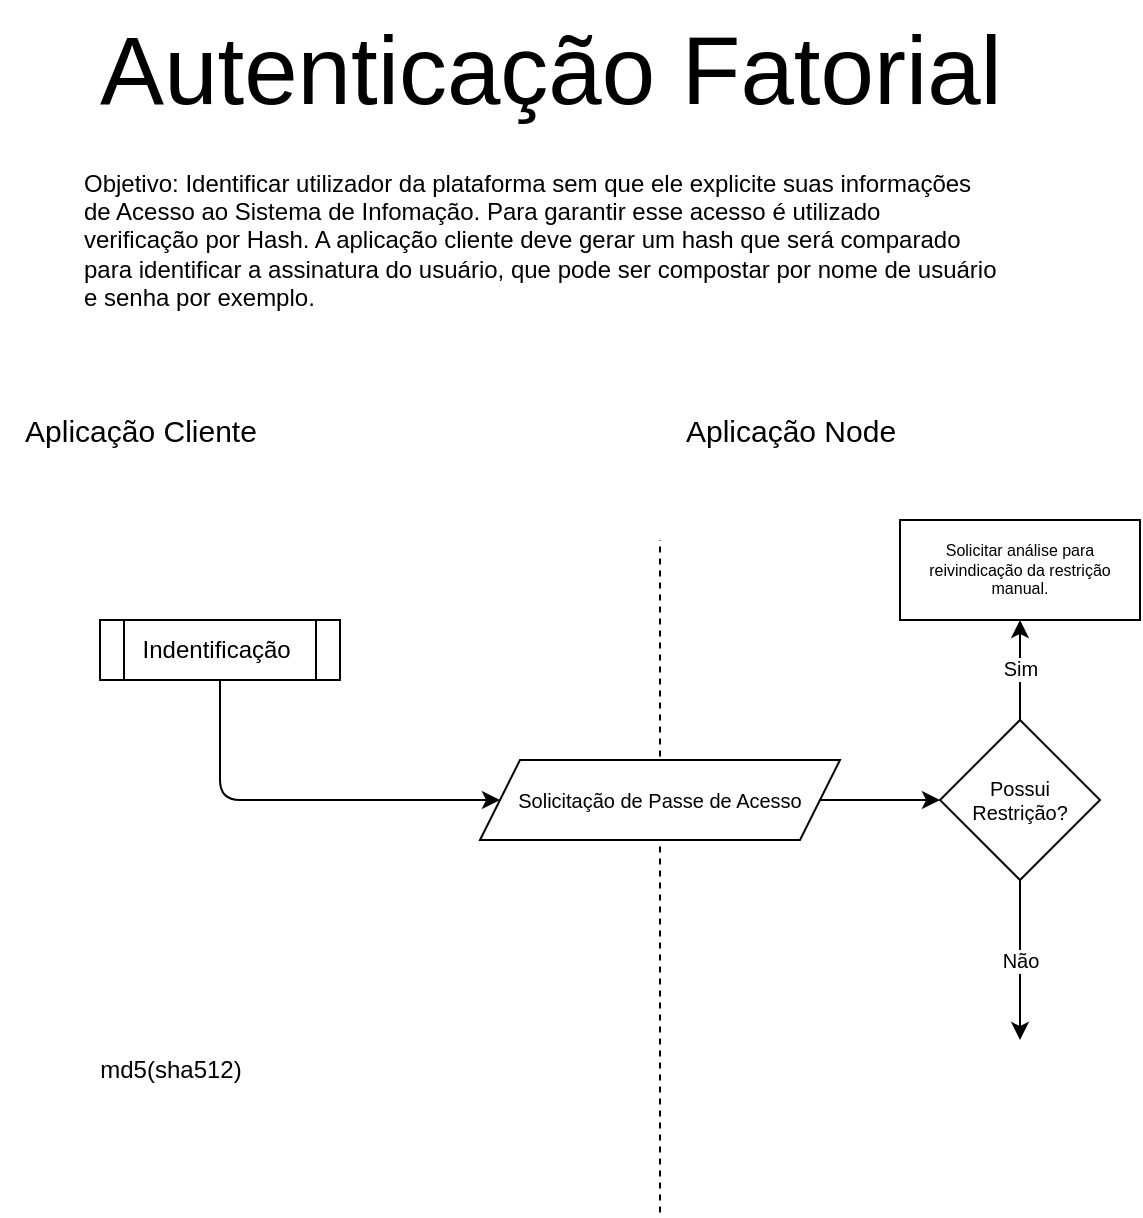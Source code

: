 <mxfile>
    <diagram id="JwhCT-xoMl8vaUEbCUPP" name="Page-1">
        <mxGraphModel dx="798" dy="455" grid="1" gridSize="10" guides="1" tooltips="1" connect="1" arrows="1" fold="1" page="1" pageScale="1" pageWidth="850" pageHeight="1100" math="0" shadow="0">
            <root>
                <mxCell id="0"/>
                <mxCell id="1" parent="0"/>
                <mxCell id="2" value="Autenticação Fatorial" style="text;html=1;align=center;verticalAlign=middle;resizable=0;points=[];autosize=1;strokeColor=none;fillColor=none;fontSize=48;" parent="1" vertex="1">
                    <mxGeometry x="40" y="40" width="470" height="70" as="geometry"/>
                </mxCell>
                <mxCell id="3" value="Aplicação Cliente" style="text;html=1;align=center;verticalAlign=middle;resizable=0;points=[];autosize=1;strokeColor=none;fillColor=none;fontSize=15;" parent="1" vertex="1">
                    <mxGeometry y="240" width="140" height="30" as="geometry"/>
                </mxCell>
                <mxCell id="4" value="Aplicação Node&lt;br&gt;" style="text;html=1;align=center;verticalAlign=middle;resizable=0;points=[];autosize=1;strokeColor=none;fillColor=none;fontSize=15;" parent="1" vertex="1">
                    <mxGeometry x="330" y="240" width="130" height="30" as="geometry"/>
                </mxCell>
                <mxCell id="5" value="md5(sha512)" style="text;html=1;align=center;verticalAlign=middle;resizable=0;points=[];autosize=1;strokeColor=none;fillColor=none;fontSize=12;" parent="1" vertex="1">
                    <mxGeometry x="40" y="560" width="90" height="30" as="geometry"/>
                </mxCell>
                <mxCell id="7" value="&lt;span style=&quot;&quot;&gt;Objetivo: Identificar utilizador da plataforma sem que ele explicite suas informações de Acesso ao Sistema de Infomação. Para garantir esse acesso é utilizado verificação por Hash. A aplicação cliente deve gerar um hash que será comparado para identificar a assinatura do usuário, que pode ser compostar por nome de usuário e senha por exemplo.&amp;nbsp;&lt;/span&gt;" style="text;html=1;strokeColor=none;fillColor=none;align=left;verticalAlign=middle;whiteSpace=wrap;rounded=0;" vertex="1" parent="1">
                    <mxGeometry x="40" y="130" width="460" height="60" as="geometry"/>
                </mxCell>
                <mxCell id="8" value="" style="endArrow=none;dashed=1;html=1;fontSize=12;" edge="1" parent="1">
                    <mxGeometry width="50" height="50" relative="1" as="geometry">
                        <mxPoint x="330" y="646.207" as="sourcePoint"/>
                        <mxPoint x="330" y="310" as="targetPoint"/>
                    </mxGeometry>
                </mxCell>
                <mxCell id="11" style="edgeStyle=none;html=1;exitX=0.5;exitY=1;exitDx=0;exitDy=0;entryX=0;entryY=0.5;entryDx=0;entryDy=0;fontSize=12;" edge="1" parent="1" source="9" target="10">
                    <mxGeometry relative="1" as="geometry">
                        <Array as="points">
                            <mxPoint x="110" y="440"/>
                        </Array>
                    </mxGeometry>
                </mxCell>
                <mxCell id="9" value="Indentificação&amp;nbsp;" style="shape=process;whiteSpace=wrap;html=1;backgroundOutline=1;fontSize=12;" vertex="1" parent="1">
                    <mxGeometry x="50" y="350" width="120" height="30" as="geometry"/>
                </mxCell>
                <mxCell id="12" style="edgeStyle=none;html=1;exitX=1;exitY=0.5;exitDx=0;exitDy=0;fontSize=10;entryX=0;entryY=0.5;entryDx=0;entryDy=0;" edge="1" parent="1" source="10" target="13">
                    <mxGeometry relative="1" as="geometry">
                        <mxPoint x="480" y="440.143" as="targetPoint"/>
                    </mxGeometry>
                </mxCell>
                <mxCell id="10" value="Solicitação de Passe de Acesso" style="shape=parallelogram;perimeter=parallelogramPerimeter;whiteSpace=wrap;html=1;fixedSize=1;fontSize=10;" vertex="1" parent="1">
                    <mxGeometry x="240" y="420" width="180" height="40" as="geometry"/>
                </mxCell>
                <mxCell id="14" style="edgeStyle=none;html=1;exitX=0.5;exitY=1;exitDx=0;exitDy=0;fontSize=10;" edge="1" parent="1" source="13">
                    <mxGeometry relative="1" as="geometry">
                        <mxPoint x="510" y="560" as="targetPoint"/>
                        <Array as="points">
                            <mxPoint x="510" y="520"/>
                        </Array>
                    </mxGeometry>
                </mxCell>
                <mxCell id="16" value="Não" style="edgeLabel;html=1;align=center;verticalAlign=middle;resizable=0;points=[];fontSize=10;" vertex="1" connectable="0" parent="14">
                    <mxGeometry x="-0.246" y="-1" relative="1" as="geometry">
                        <mxPoint x="1" y="10" as="offset"/>
                    </mxGeometry>
                </mxCell>
                <mxCell id="17" style="edgeStyle=none;html=1;exitX=0.5;exitY=0;exitDx=0;exitDy=0;fontSize=10;entryX=0.5;entryY=1;entryDx=0;entryDy=0;" edge="1" parent="1" source="13" target="19">
                    <mxGeometry relative="1" as="geometry">
                        <mxPoint x="510" y="530" as="targetPoint"/>
                    </mxGeometry>
                </mxCell>
                <mxCell id="18" value="Sim" style="edgeLabel;html=1;align=center;verticalAlign=middle;resizable=0;points=[];fontSize=10;" vertex="1" connectable="0" parent="17">
                    <mxGeometry x="-0.286" y="1" relative="1" as="geometry">
                        <mxPoint x="1" y="-8" as="offset"/>
                    </mxGeometry>
                </mxCell>
                <mxCell id="13" value="Possui Restrição?" style="rhombus;whiteSpace=wrap;html=1;fontSize=10;" vertex="1" parent="1">
                    <mxGeometry x="470" y="400" width="80" height="80" as="geometry"/>
                </mxCell>
                <mxCell id="19" value="Solicitar análise para reivindicação da restrição manual." style="whiteSpace=wrap;html=1;fontSize=8;" vertex="1" parent="1">
                    <mxGeometry x="450" y="300" width="120" height="50" as="geometry"/>
                </mxCell>
            </root>
        </mxGraphModel>
    </diagram>
</mxfile>